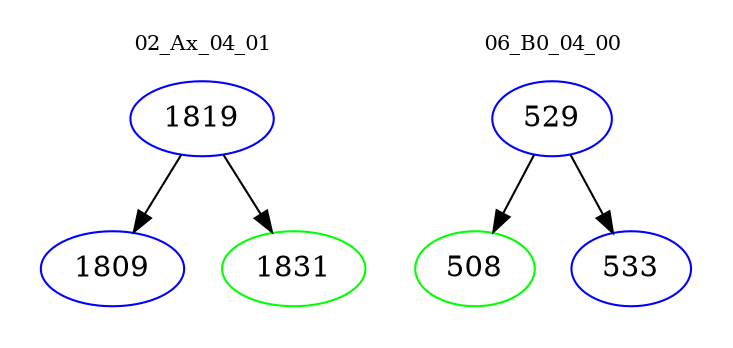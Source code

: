 digraph{
subgraph cluster_0 {
color = white
label = "02_Ax_04_01";
fontsize=10;
T0_1819 [label="1819", color="blue"]
T0_1819 -> T0_1809 [color="black"]
T0_1809 [label="1809", color="blue"]
T0_1819 -> T0_1831 [color="black"]
T0_1831 [label="1831", color="green"]
}
subgraph cluster_1 {
color = white
label = "06_B0_04_00";
fontsize=10;
T1_529 [label="529", color="blue"]
T1_529 -> T1_508 [color="black"]
T1_508 [label="508", color="green"]
T1_529 -> T1_533 [color="black"]
T1_533 [label="533", color="blue"]
}
}
